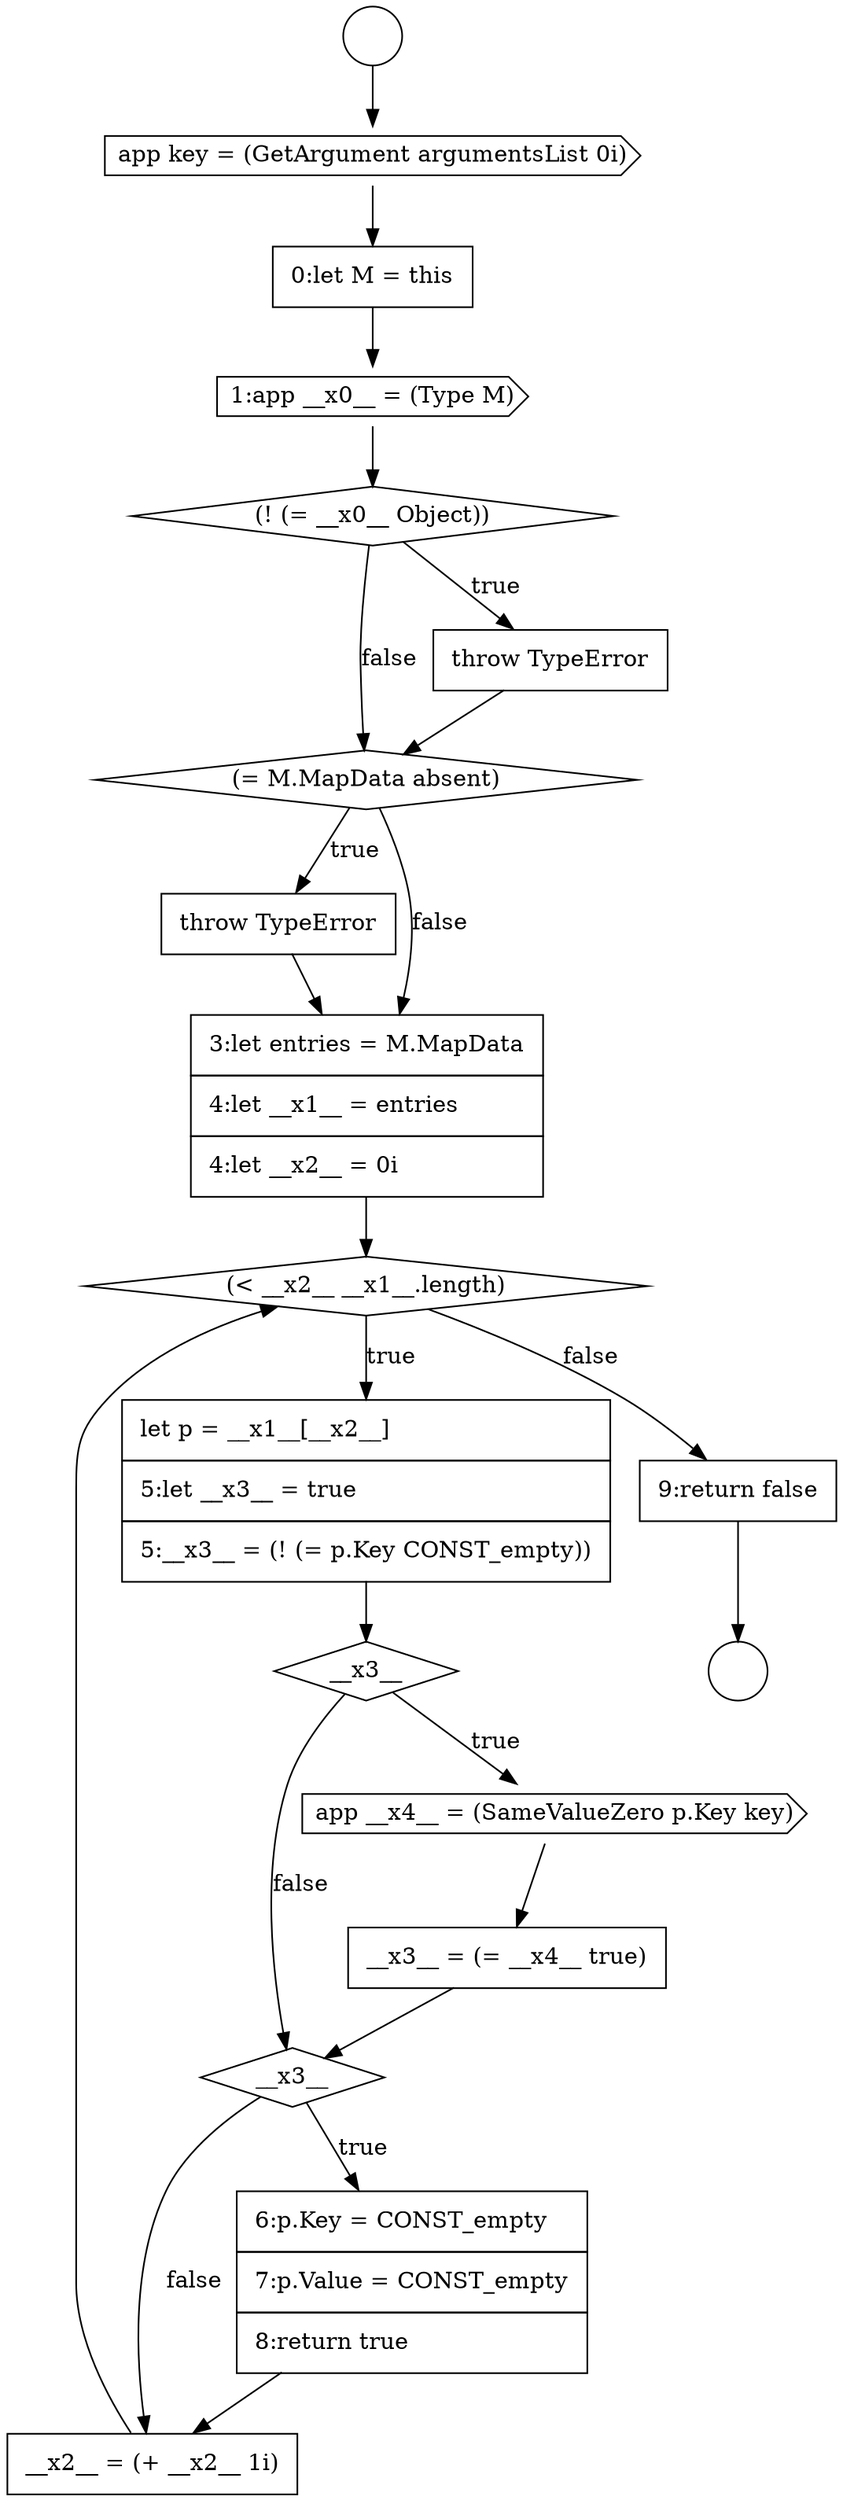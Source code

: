 digraph {
  node14419 [shape=circle label=" " color="black" fillcolor="white" style=filled]
  node14431 [shape=diamond, label=<<font color="black">__x3__</font>> color="black" fillcolor="white" style=filled]
  node14436 [shape=none, margin=0, label=<<font color="black">
    <table border="0" cellborder="1" cellspacing="0" cellpadding="10">
      <tr><td align="left">__x2__ = (+ __x2__ 1i)</td></tr>
    </table>
  </font>> color="black" fillcolor="white" style=filled]
  node14423 [shape=cds, label=<<font color="black">1:app __x0__ = (Type M)</font>> color="black" fillcolor="white" style=filled]
  node14420 [shape=circle label=" " color="black" fillcolor="white" style=filled]
  node14430 [shape=none, margin=0, label=<<font color="black">
    <table border="0" cellborder="1" cellspacing="0" cellpadding="10">
      <tr><td align="left">let p = __x1__[__x2__]</td></tr>
      <tr><td align="left">5:let __x3__ = true</td></tr>
      <tr><td align="left">5:__x3__ = (! (= p.Key CONST_empty))</td></tr>
    </table>
  </font>> color="black" fillcolor="white" style=filled]
  node14427 [shape=none, margin=0, label=<<font color="black">
    <table border="0" cellborder="1" cellspacing="0" cellpadding="10">
      <tr><td align="left">throw TypeError</td></tr>
    </table>
  </font>> color="black" fillcolor="white" style=filled]
  node14421 [shape=cds, label=<<font color="black">app key = (GetArgument argumentsList 0i)</font>> color="black" fillcolor="white" style=filled]
  node14435 [shape=none, margin=0, label=<<font color="black">
    <table border="0" cellborder="1" cellspacing="0" cellpadding="10">
      <tr><td align="left">6:p.Key = CONST_empty</td></tr>
      <tr><td align="left">7:p.Value = CONST_empty</td></tr>
      <tr><td align="left">8:return true</td></tr>
    </table>
  </font>> color="black" fillcolor="white" style=filled]
  node14422 [shape=none, margin=0, label=<<font color="black">
    <table border="0" cellborder="1" cellspacing="0" cellpadding="10">
      <tr><td align="left">0:let M = this</td></tr>
    </table>
  </font>> color="black" fillcolor="white" style=filled]
  node14426 [shape=diamond, label=<<font color="black">(= M.MapData absent)</font>> color="black" fillcolor="white" style=filled]
  node14437 [shape=none, margin=0, label=<<font color="black">
    <table border="0" cellborder="1" cellspacing="0" cellpadding="10">
      <tr><td align="left">9:return false</td></tr>
    </table>
  </font>> color="black" fillcolor="white" style=filled]
  node14428 [shape=none, margin=0, label=<<font color="black">
    <table border="0" cellborder="1" cellspacing="0" cellpadding="10">
      <tr><td align="left">3:let entries = M.MapData</td></tr>
      <tr><td align="left">4:let __x1__ = entries</td></tr>
      <tr><td align="left">4:let __x2__ = 0i</td></tr>
    </table>
  </font>> color="black" fillcolor="white" style=filled]
  node14424 [shape=diamond, label=<<font color="black">(! (= __x0__ Object))</font>> color="black" fillcolor="white" style=filled]
  node14433 [shape=none, margin=0, label=<<font color="black">
    <table border="0" cellborder="1" cellspacing="0" cellpadding="10">
      <tr><td align="left">__x3__ = (= __x4__ true)</td></tr>
    </table>
  </font>> color="black" fillcolor="white" style=filled]
  node14434 [shape=diamond, label=<<font color="black">__x3__</font>> color="black" fillcolor="white" style=filled]
  node14429 [shape=diamond, label=<<font color="black">(&lt; __x2__ __x1__.length)</font>> color="black" fillcolor="white" style=filled]
  node14432 [shape=cds, label=<<font color="black">app __x4__ = (SameValueZero p.Key key)</font>> color="black" fillcolor="white" style=filled]
  node14425 [shape=none, margin=0, label=<<font color="black">
    <table border="0" cellborder="1" cellspacing="0" cellpadding="10">
      <tr><td align="left">throw TypeError</td></tr>
    </table>
  </font>> color="black" fillcolor="white" style=filled]
  node14432 -> node14433 [ color="black"]
  node14422 -> node14423 [ color="black"]
  node14419 -> node14421 [ color="black"]
  node14430 -> node14431 [ color="black"]
  node14436 -> node14429 [ color="black"]
  node14427 -> node14428 [ color="black"]
  node14428 -> node14429 [ color="black"]
  node14434 -> node14435 [label=<<font color="black">true</font>> color="black"]
  node14434 -> node14436 [label=<<font color="black">false</font>> color="black"]
  node14425 -> node14426 [ color="black"]
  node14424 -> node14425 [label=<<font color="black">true</font>> color="black"]
  node14424 -> node14426 [label=<<font color="black">false</font>> color="black"]
  node14437 -> node14420 [ color="black"]
  node14431 -> node14432 [label=<<font color="black">true</font>> color="black"]
  node14431 -> node14434 [label=<<font color="black">false</font>> color="black"]
  node14429 -> node14430 [label=<<font color="black">true</font>> color="black"]
  node14429 -> node14437 [label=<<font color="black">false</font>> color="black"]
  node14421 -> node14422 [ color="black"]
  node14426 -> node14427 [label=<<font color="black">true</font>> color="black"]
  node14426 -> node14428 [label=<<font color="black">false</font>> color="black"]
  node14423 -> node14424 [ color="black"]
  node14435 -> node14436 [ color="black"]
  node14433 -> node14434 [ color="black"]
}
